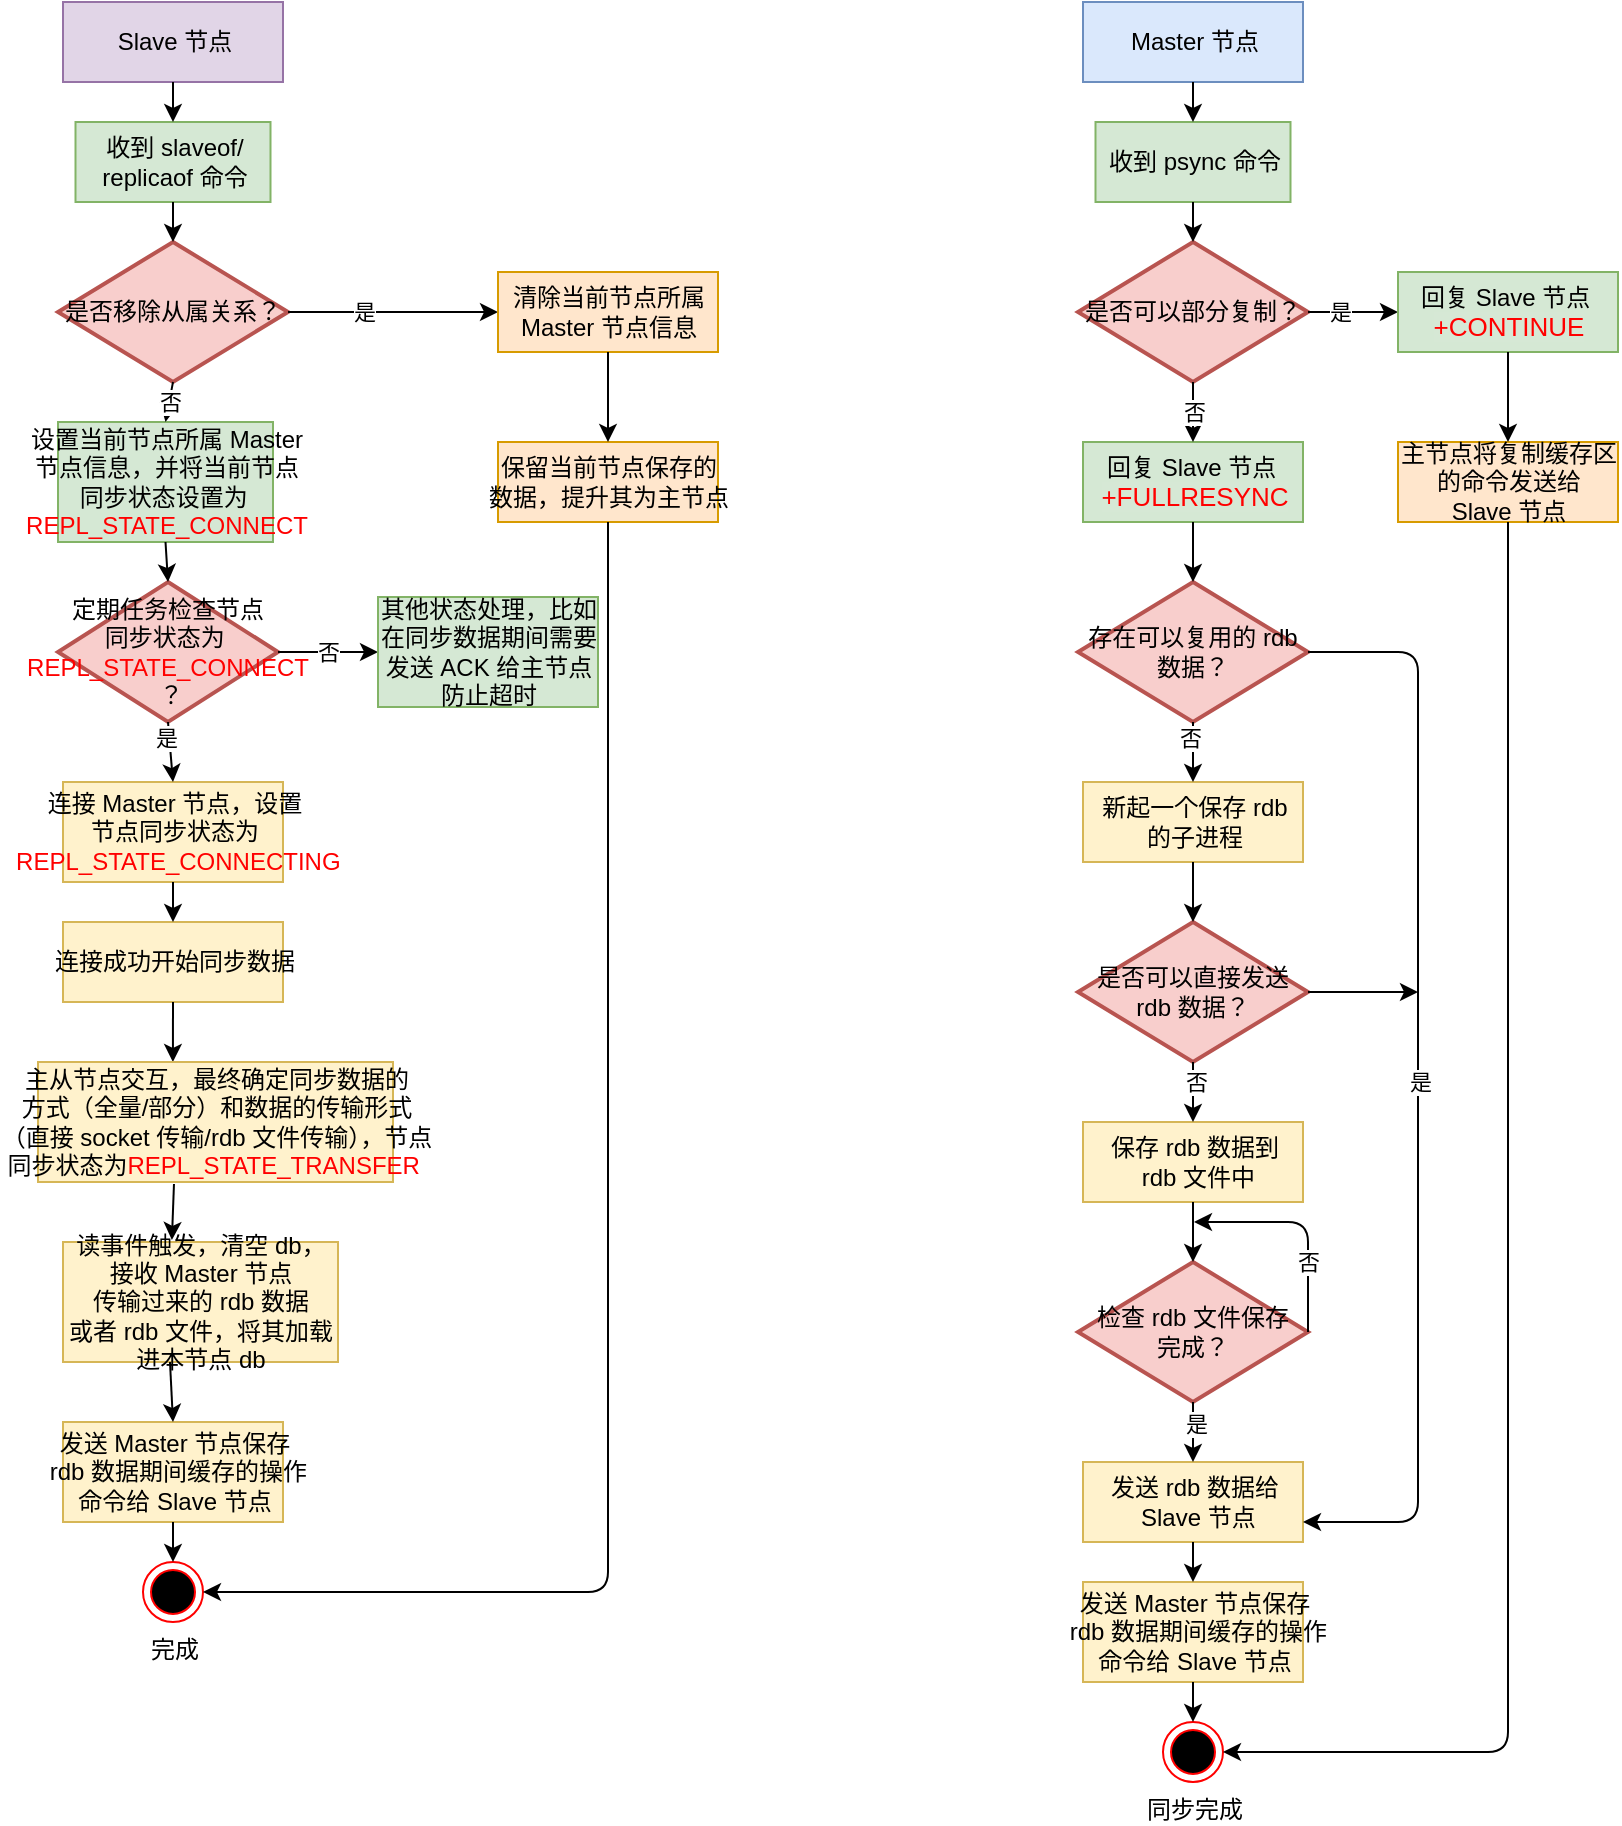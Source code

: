 <mxfile version="13.8.0" type="github">
  <diagram id="bPB9gVACm1g9YNJi8ssH" name="Page-1">
    <mxGraphModel dx="1426" dy="865" grid="1" gridSize="10" guides="1" tooltips="1" connect="1" arrows="1" fold="1" page="1" pageScale="1" pageWidth="827" pageHeight="1169" math="0" shadow="0">
      <root>
        <mxCell id="0" />
        <mxCell id="1" parent="0" />
        <mxCell id="ERM8Um1599G9D6jg8vVz-1" value="Master 节点" style="html=1;fillColor=#dae8fc;strokeColor=#6c8ebf;" parent="1" vertex="1">
          <mxGeometry x="552.5" y="40" width="110" height="40" as="geometry" />
        </mxCell>
        <mxCell id="ERM8Um1599G9D6jg8vVz-2" value="收到 psync 命令" style="html=1;fillColor=#d5e8d4;strokeColor=#82b366;" parent="1" vertex="1">
          <mxGeometry x="558.75" y="100" width="97.5" height="40" as="geometry" />
        </mxCell>
        <mxCell id="ERM8Um1599G9D6jg8vVz-3" value="" style="endArrow=classic;html=1;exitX=0.5;exitY=1;exitDx=0;exitDy=0;" parent="1" source="ERM8Um1599G9D6jg8vVz-1" target="ERM8Um1599G9D6jg8vVz-2" edge="1">
          <mxGeometry width="50" height="50" relative="1" as="geometry">
            <mxPoint x="692.5" y="370" as="sourcePoint" />
            <mxPoint x="742.5" y="320" as="targetPoint" />
          </mxGeometry>
        </mxCell>
        <mxCell id="ERM8Um1599G9D6jg8vVz-4" value="是否可以部分复制？" style="strokeWidth=2;html=1;shape=mxgraph.flowchart.decision;whiteSpace=wrap;fillColor=#f8cecc;strokeColor=#b85450;" parent="1" vertex="1">
          <mxGeometry x="550" y="160" width="115" height="70" as="geometry" />
        </mxCell>
        <mxCell id="ERM8Um1599G9D6jg8vVz-5" value="" style="endArrow=classic;html=1;exitX=0.5;exitY=1;exitDx=0;exitDy=0;entryX=0.5;entryY=0;entryDx=0;entryDy=0;entryPerimeter=0;" parent="1" source="ERM8Um1599G9D6jg8vVz-2" target="ERM8Um1599G9D6jg8vVz-4" edge="1">
          <mxGeometry width="50" height="50" relative="1" as="geometry">
            <mxPoint x="692.5" y="370" as="sourcePoint" />
            <mxPoint x="742.5" y="320" as="targetPoint" />
          </mxGeometry>
        </mxCell>
        <mxCell id="ERM8Um1599G9D6jg8vVz-6" value="回复 Slave 节点&amp;nbsp;&lt;br&gt;&lt;span style=&quot;color: rgb(255 , 0 , 0) ; font-size: 13px ; background-color: rgba(255 , 255 , 255 , 0.01)&quot;&gt;+FULLRESYNC&lt;/span&gt;" style="html=1;fillColor=#d5e8d4;strokeColor=#82b366;" parent="1" vertex="1">
          <mxGeometry x="552.5" y="260" width="110" height="40" as="geometry" />
        </mxCell>
        <mxCell id="ERM8Um1599G9D6jg8vVz-7" value="否" style="endArrow=classic;html=1;exitX=0.5;exitY=1;exitDx=0;exitDy=0;exitPerimeter=0;entryX=0.5;entryY=0;entryDx=0;entryDy=0;" parent="1" source="ERM8Um1599G9D6jg8vVz-4" target="ERM8Um1599G9D6jg8vVz-6" edge="1">
          <mxGeometry width="50" height="50" relative="1" as="geometry">
            <mxPoint x="692.5" y="370" as="sourcePoint" />
            <mxPoint x="742.5" y="320" as="targetPoint" />
          </mxGeometry>
        </mxCell>
        <mxCell id="ERM8Um1599G9D6jg8vVz-8" value="存在可以复用的 rdb 数据？" style="strokeWidth=2;html=1;shape=mxgraph.flowchart.decision;whiteSpace=wrap;fillColor=#f8cecc;strokeColor=#b85450;" parent="1" vertex="1">
          <mxGeometry x="550" y="330" width="115" height="70" as="geometry" />
        </mxCell>
        <mxCell id="ERM8Um1599G9D6jg8vVz-9" value="" style="endArrow=classic;html=1;exitX=0.5;exitY=1;exitDx=0;exitDy=0;entryX=0.5;entryY=0;entryDx=0;entryDy=0;entryPerimeter=0;" parent="1" source="ERM8Um1599G9D6jg8vVz-6" target="ERM8Um1599G9D6jg8vVz-8" edge="1">
          <mxGeometry width="50" height="50" relative="1" as="geometry">
            <mxPoint x="692.5" y="370" as="sourcePoint" />
            <mxPoint x="742.5" y="320" as="targetPoint" />
          </mxGeometry>
        </mxCell>
        <mxCell id="ERM8Um1599G9D6jg8vVz-10" value="新起一个保存 rdb &lt;br&gt;的子进程" style="html=1;fillColor=#fff2cc;strokeColor=#d6b656;" parent="1" vertex="1">
          <mxGeometry x="552.5" y="430" width="110" height="40" as="geometry" />
        </mxCell>
        <mxCell id="ERM8Um1599G9D6jg8vVz-11" value="" style="endArrow=classic;html=1;exitX=0.5;exitY=1;exitDx=0;exitDy=0;exitPerimeter=0;entryX=0.5;entryY=0;entryDx=0;entryDy=0;" parent="1" source="ERM8Um1599G9D6jg8vVz-8" target="ERM8Um1599G9D6jg8vVz-10" edge="1">
          <mxGeometry width="50" height="50" relative="1" as="geometry">
            <mxPoint x="692.5" y="460" as="sourcePoint" />
            <mxPoint x="742.5" y="410" as="targetPoint" />
          </mxGeometry>
        </mxCell>
        <mxCell id="ERM8Um1599G9D6jg8vVz-12" value="否" style="edgeLabel;html=1;align=center;verticalAlign=middle;resizable=0;points=[];" parent="ERM8Um1599G9D6jg8vVz-11" vertex="1" connectable="0">
          <mxGeometry x="-0.5" y="-2" relative="1" as="geometry">
            <mxPoint as="offset" />
          </mxGeometry>
        </mxCell>
        <mxCell id="ERM8Um1599G9D6jg8vVz-14" value="保存 rdb 数据到&lt;br&gt;&amp;nbsp;rdb 文件中" style="html=1;fillColor=#fff2cc;strokeColor=#d6b656;" parent="1" vertex="1">
          <mxGeometry x="552.5" y="600" width="110" height="40" as="geometry" />
        </mxCell>
        <mxCell id="ERM8Um1599G9D6jg8vVz-15" value="是否可以直接发送 rdb 数据？" style="strokeWidth=2;html=1;shape=mxgraph.flowchart.decision;whiteSpace=wrap;fillColor=#f8cecc;strokeColor=#b85450;" parent="1" vertex="1">
          <mxGeometry x="550" y="500" width="115" height="70" as="geometry" />
        </mxCell>
        <mxCell id="ERM8Um1599G9D6jg8vVz-16" value="" style="endArrow=classic;html=1;exitX=0.5;exitY=1;exitDx=0;exitDy=0;" parent="1" source="ERM8Um1599G9D6jg8vVz-10" target="ERM8Um1599G9D6jg8vVz-15" edge="1">
          <mxGeometry width="50" height="50" relative="1" as="geometry">
            <mxPoint x="692.5" y="550" as="sourcePoint" />
            <mxPoint x="742.5" y="500" as="targetPoint" />
          </mxGeometry>
        </mxCell>
        <mxCell id="ERM8Um1599G9D6jg8vVz-17" value="" style="endArrow=classic;html=1;exitX=0.5;exitY=1;exitDx=0;exitDy=0;exitPerimeter=0;entryX=0.5;entryY=0;entryDx=0;entryDy=0;" parent="1" source="ERM8Um1599G9D6jg8vVz-15" target="ERM8Um1599G9D6jg8vVz-14" edge="1">
          <mxGeometry width="50" height="50" relative="1" as="geometry">
            <mxPoint x="692.5" y="550" as="sourcePoint" />
            <mxPoint x="742.5" y="500" as="targetPoint" />
          </mxGeometry>
        </mxCell>
        <mxCell id="ERM8Um1599G9D6jg8vVz-18" value="否" style="edgeLabel;html=1;align=center;verticalAlign=middle;resizable=0;points=[];" parent="ERM8Um1599G9D6jg8vVz-17" vertex="1" connectable="0">
          <mxGeometry x="-0.363" y="1" relative="1" as="geometry">
            <mxPoint as="offset" />
          </mxGeometry>
        </mxCell>
        <mxCell id="ERM8Um1599G9D6jg8vVz-19" value="检查 rdb 文件保存&lt;br&gt;完成？" style="strokeWidth=2;html=1;shape=mxgraph.flowchart.decision;whiteSpace=wrap;fillColor=#f8cecc;strokeColor=#b85450;" parent="1" vertex="1">
          <mxGeometry x="550" y="670" width="115" height="70" as="geometry" />
        </mxCell>
        <mxCell id="ERM8Um1599G9D6jg8vVz-20" value="" style="endArrow=classic;html=1;exitX=0.5;exitY=1;exitDx=0;exitDy=0;entryX=0.5;entryY=0;entryDx=0;entryDy=0;entryPerimeter=0;" parent="1" source="ERM8Um1599G9D6jg8vVz-14" target="ERM8Um1599G9D6jg8vVz-19" edge="1">
          <mxGeometry width="50" height="50" relative="1" as="geometry">
            <mxPoint x="692.5" y="700" as="sourcePoint" />
            <mxPoint x="742.5" y="650" as="targetPoint" />
          </mxGeometry>
        </mxCell>
        <mxCell id="ERM8Um1599G9D6jg8vVz-22" value="发送 rdb 数据给&lt;br&gt;&amp;nbsp;Slave 节点" style="html=1;fillColor=#fff2cc;strokeColor=#d6b656;" parent="1" vertex="1">
          <mxGeometry x="552.5" y="770" width="110" height="40" as="geometry" />
        </mxCell>
        <mxCell id="ERM8Um1599G9D6jg8vVz-23" value="" style="endArrow=classic;html=1;exitX=0.5;exitY=1;exitDx=0;exitDy=0;exitPerimeter=0;" parent="1" source="ERM8Um1599G9D6jg8vVz-19" target="ERM8Um1599G9D6jg8vVz-22" edge="1">
          <mxGeometry width="50" height="50" relative="1" as="geometry">
            <mxPoint x="692.5" y="700" as="sourcePoint" />
            <mxPoint x="742.5" y="650" as="targetPoint" />
          </mxGeometry>
        </mxCell>
        <mxCell id="ERM8Um1599G9D6jg8vVz-24" value="是" style="edgeLabel;html=1;align=center;verticalAlign=middle;resizable=0;points=[];" parent="ERM8Um1599G9D6jg8vVz-23" vertex="1" connectable="0">
          <mxGeometry x="-0.28" y="1" relative="1" as="geometry">
            <mxPoint as="offset" />
          </mxGeometry>
        </mxCell>
        <mxCell id="ERM8Um1599G9D6jg8vVz-25" value="发送 Master 节点保存&lt;br&gt;&amp;nbsp;rdb 数据期间缓存的操作&lt;br&gt;命令给 Slave 节点" style="html=1;fillColor=#fff2cc;strokeColor=#d6b656;" parent="1" vertex="1">
          <mxGeometry x="552.5" y="830" width="110" height="50" as="geometry" />
        </mxCell>
        <mxCell id="ERM8Um1599G9D6jg8vVz-26" value="" style="endArrow=classic;html=1;exitX=0.5;exitY=1;exitDx=0;exitDy=0;entryX=0.5;entryY=0;entryDx=0;entryDy=0;" parent="1" source="ERM8Um1599G9D6jg8vVz-22" target="ERM8Um1599G9D6jg8vVz-25" edge="1">
          <mxGeometry width="50" height="50" relative="1" as="geometry">
            <mxPoint x="692.5" y="940" as="sourcePoint" />
            <mxPoint x="742.5" y="890" as="targetPoint" />
          </mxGeometry>
        </mxCell>
        <mxCell id="ERM8Um1599G9D6jg8vVz-27" value="&lt;br&gt;&lt;br&gt;&lt;br&gt;&lt;br&gt;同步完成" style="ellipse;html=1;shape=endState;fillColor=#000000;strokeColor=#ff0000;" parent="1" vertex="1">
          <mxGeometry x="592.5" y="900" width="30" height="30" as="geometry" />
        </mxCell>
        <mxCell id="ERM8Um1599G9D6jg8vVz-28" value="" style="endArrow=classic;html=1;exitX=0.5;exitY=1;exitDx=0;exitDy=0;entryX=0.5;entryY=0;entryDx=0;entryDy=0;" parent="1" source="ERM8Um1599G9D6jg8vVz-25" target="ERM8Um1599G9D6jg8vVz-27" edge="1">
          <mxGeometry width="50" height="50" relative="1" as="geometry">
            <mxPoint x="730" y="770" as="sourcePoint" />
            <mxPoint x="780" y="720" as="targetPoint" />
          </mxGeometry>
        </mxCell>
        <mxCell id="ERM8Um1599G9D6jg8vVz-29" value="" style="endArrow=classic;html=1;exitX=1;exitY=0.5;exitDx=0;exitDy=0;exitPerimeter=0;entryX=0;entryY=0.5;entryDx=0;entryDy=0;" parent="1" source="ERM8Um1599G9D6jg8vVz-4" target="ERM8Um1599G9D6jg8vVz-31" edge="1">
          <mxGeometry width="50" height="50" relative="1" as="geometry">
            <mxPoint x="730" y="450" as="sourcePoint" />
            <mxPoint x="710" y="195" as="targetPoint" />
          </mxGeometry>
        </mxCell>
        <mxCell id="ERM8Um1599G9D6jg8vVz-30" value="是" style="edgeLabel;html=1;align=center;verticalAlign=middle;resizable=0;points=[];" parent="ERM8Um1599G9D6jg8vVz-29" vertex="1" connectable="0">
          <mxGeometry x="-0.284" relative="1" as="geometry">
            <mxPoint as="offset" />
          </mxGeometry>
        </mxCell>
        <mxCell id="ERM8Um1599G9D6jg8vVz-31" value="回复 Slave 节点&amp;nbsp;&lt;br&gt;&lt;span style=&quot;color: rgb(255 , 0 , 0) ; font-size: 13px ; background-color: rgba(255 , 255 , 255 , 0.01)&quot;&gt;+CONTINUE&lt;/span&gt;" style="html=1;fillColor=#d5e8d4;strokeColor=#82b366;" parent="1" vertex="1">
          <mxGeometry x="710" y="175" width="110" height="40" as="geometry" />
        </mxCell>
        <mxCell id="ERM8Um1599G9D6jg8vVz-32" value="主节点将复制缓存区&lt;br&gt;的命令发送给&lt;br&gt;&amp;nbsp;Slave 节点&amp;nbsp;" style="html=1;fillColor=#ffe6cc;strokeColor=#d79b00;" parent="1" vertex="1">
          <mxGeometry x="710" y="260" width="110" height="40" as="geometry" />
        </mxCell>
        <mxCell id="ERM8Um1599G9D6jg8vVz-33" value="" style="endArrow=classic;html=1;exitX=0.5;exitY=1;exitDx=0;exitDy=0;entryX=0.5;entryY=0;entryDx=0;entryDy=0;" parent="1" source="ERM8Um1599G9D6jg8vVz-31" target="ERM8Um1599G9D6jg8vVz-32" edge="1">
          <mxGeometry width="50" height="50" relative="1" as="geometry">
            <mxPoint x="730" y="450" as="sourcePoint" />
            <mxPoint x="780" y="400" as="targetPoint" />
          </mxGeometry>
        </mxCell>
        <mxCell id="ERM8Um1599G9D6jg8vVz-34" value="" style="endArrow=classic;html=1;exitX=1;exitY=0.5;exitDx=0;exitDy=0;exitPerimeter=0;entryX=1;entryY=0.75;entryDx=0;entryDy=0;" parent="1" source="ERM8Um1599G9D6jg8vVz-8" target="ERM8Um1599G9D6jg8vVz-22" edge="1">
          <mxGeometry width="50" height="50" relative="1" as="geometry">
            <mxPoint x="690" y="490" as="sourcePoint" />
            <mxPoint x="740" y="440" as="targetPoint" />
            <Array as="points">
              <mxPoint x="720" y="365" />
              <mxPoint x="720" y="800" />
            </Array>
          </mxGeometry>
        </mxCell>
        <mxCell id="ERM8Um1599G9D6jg8vVz-35" value="是" style="edgeLabel;html=1;align=center;verticalAlign=middle;resizable=0;points=[];" parent="ERM8Um1599G9D6jg8vVz-34" vertex="1" connectable="0">
          <mxGeometry x="-0.299" y="1" relative="1" as="geometry">
            <mxPoint y="78" as="offset" />
          </mxGeometry>
        </mxCell>
        <mxCell id="ERM8Um1599G9D6jg8vVz-37" value="否" style="endArrow=classic;html=1;exitX=1;exitY=0.5;exitDx=0;exitDy=0;exitPerimeter=0;" parent="1" source="ERM8Um1599G9D6jg8vVz-19" edge="1">
          <mxGeometry x="-0.375" width="50" height="50" relative="1" as="geometry">
            <mxPoint x="690" y="640" as="sourcePoint" />
            <mxPoint x="608" y="650" as="targetPoint" />
            <Array as="points">
              <mxPoint x="665" y="650" />
            </Array>
            <mxPoint as="offset" />
          </mxGeometry>
        </mxCell>
        <mxCell id="ERM8Um1599G9D6jg8vVz-38" value="" style="endArrow=classic;html=1;exitX=0.5;exitY=1;exitDx=0;exitDy=0;entryX=1;entryY=0.5;entryDx=0;entryDy=0;" parent="1" source="ERM8Um1599G9D6jg8vVz-32" target="ERM8Um1599G9D6jg8vVz-27" edge="1">
          <mxGeometry width="50" height="50" relative="1" as="geometry">
            <mxPoint x="860" y="380" as="sourcePoint" />
            <mxPoint x="910" y="330" as="targetPoint" />
            <Array as="points">
              <mxPoint x="765" y="915" />
            </Array>
          </mxGeometry>
        </mxCell>
        <mxCell id="ERM8Um1599G9D6jg8vVz-39" value="" style="endArrow=classic;html=1;exitX=1;exitY=0.5;exitDx=0;exitDy=0;exitPerimeter=0;" parent="1" source="ERM8Um1599G9D6jg8vVz-15" edge="1">
          <mxGeometry width="50" height="50" relative="1" as="geometry">
            <mxPoint x="690" y="620" as="sourcePoint" />
            <mxPoint x="720" y="535" as="targetPoint" />
          </mxGeometry>
        </mxCell>
        <mxCell id="aBZM7wwCSSrQBbkWmODg-2" value="Slave 节点" style="html=1;fillColor=#e1d5e7;strokeColor=#9673a6;" vertex="1" parent="1">
          <mxGeometry x="42.5" y="40" width="110" height="40" as="geometry" />
        </mxCell>
        <mxCell id="aBZM7wwCSSrQBbkWmODg-3" value="收到 slaveof/&lt;br&gt;replicaof&amp;nbsp;命令" style="html=1;fillColor=#d5e8d4;strokeColor=#82b366;" vertex="1" parent="1">
          <mxGeometry x="48.75" y="100" width="97.5" height="40" as="geometry" />
        </mxCell>
        <mxCell id="aBZM7wwCSSrQBbkWmODg-4" value="" style="endArrow=classic;html=1;exitX=0.5;exitY=1;exitDx=0;exitDy=0;" edge="1" parent="1" source="aBZM7wwCSSrQBbkWmODg-2" target="aBZM7wwCSSrQBbkWmODg-3">
          <mxGeometry width="50" height="50" relative="1" as="geometry">
            <mxPoint x="182.5" y="370" as="sourcePoint" />
            <mxPoint x="232.5" y="320" as="targetPoint" />
          </mxGeometry>
        </mxCell>
        <mxCell id="aBZM7wwCSSrQBbkWmODg-5" value="是否移除从属关系？" style="strokeWidth=2;html=1;shape=mxgraph.flowchart.decision;whiteSpace=wrap;fillColor=#f8cecc;strokeColor=#b85450;" vertex="1" parent="1">
          <mxGeometry x="40" y="160" width="115" height="70" as="geometry" />
        </mxCell>
        <mxCell id="aBZM7wwCSSrQBbkWmODg-6" value="" style="endArrow=classic;html=1;exitX=0.5;exitY=1;exitDx=0;exitDy=0;entryX=0.5;entryY=0;entryDx=0;entryDy=0;entryPerimeter=0;" edge="1" parent="1" source="aBZM7wwCSSrQBbkWmODg-3" target="aBZM7wwCSSrQBbkWmODg-5">
          <mxGeometry width="50" height="50" relative="1" as="geometry">
            <mxPoint x="182.5" y="370" as="sourcePoint" />
            <mxPoint x="232.5" y="320" as="targetPoint" />
          </mxGeometry>
        </mxCell>
        <mxCell id="aBZM7wwCSSrQBbkWmODg-7" value="设置当前节点所属 Master &lt;br&gt;节点信息，并将当前节点&lt;br&gt;同步状态设置为&amp;nbsp;&lt;br&gt;&lt;font color=&quot;#ff0000&quot;&gt;REPL_STATE_CONNECT&lt;/font&gt;" style="html=1;fillColor=#d5e8d4;strokeColor=#82b366;" vertex="1" parent="1">
          <mxGeometry x="40" y="250" width="107.5" height="60" as="geometry" />
        </mxCell>
        <mxCell id="aBZM7wwCSSrQBbkWmODg-8" value="否" style="endArrow=classic;html=1;exitX=0.5;exitY=1;exitDx=0;exitDy=0;exitPerimeter=0;entryX=0.5;entryY=0;entryDx=0;entryDy=0;" edge="1" parent="1" source="aBZM7wwCSSrQBbkWmODg-5" target="aBZM7wwCSSrQBbkWmODg-7">
          <mxGeometry width="50" height="50" relative="1" as="geometry">
            <mxPoint x="182.5" y="370" as="sourcePoint" />
            <mxPoint x="232.5" y="320" as="targetPoint" />
          </mxGeometry>
        </mxCell>
        <mxCell id="aBZM7wwCSSrQBbkWmODg-9" value="定期任务检查节点&lt;br&gt;同步状态为&amp;nbsp;&lt;br&gt;&lt;span style=&quot;color: rgb(255 , 0 , 0)&quot;&gt;REPL_STATE_CONNECT&lt;/span&gt;&lt;br&gt;&amp;nbsp;？" style="strokeWidth=2;html=1;shape=mxgraph.flowchart.decision;whiteSpace=wrap;fillColor=#f8cecc;strokeColor=#b85450;" vertex="1" parent="1">
          <mxGeometry x="40" y="330" width="110" height="70" as="geometry" />
        </mxCell>
        <mxCell id="aBZM7wwCSSrQBbkWmODg-10" value="" style="endArrow=classic;html=1;exitX=0.5;exitY=1;exitDx=0;exitDy=0;entryX=0.5;entryY=0;entryDx=0;entryDy=0;entryPerimeter=0;" edge="1" parent="1" source="aBZM7wwCSSrQBbkWmODg-7" target="aBZM7wwCSSrQBbkWmODg-9">
          <mxGeometry width="50" height="50" relative="1" as="geometry">
            <mxPoint x="182.5" y="370" as="sourcePoint" />
            <mxPoint x="232.5" y="320" as="targetPoint" />
          </mxGeometry>
        </mxCell>
        <mxCell id="aBZM7wwCSSrQBbkWmODg-11" value="连接 Master 节点，设置&lt;br&gt;节点同步状态为&lt;br&gt;&amp;nbsp;&lt;font color=&quot;#ff0000&quot;&gt;REPL_STATE_CONNECTING&lt;/font&gt;" style="html=1;fillColor=#fff2cc;strokeColor=#d6b656;" vertex="1" parent="1">
          <mxGeometry x="42.5" y="430" width="110" height="50" as="geometry" />
        </mxCell>
        <mxCell id="aBZM7wwCSSrQBbkWmODg-12" value="" style="endArrow=classic;html=1;exitX=0.5;exitY=1;exitDx=0;exitDy=0;exitPerimeter=0;entryX=0.5;entryY=0;entryDx=0;entryDy=0;" edge="1" parent="1" source="aBZM7wwCSSrQBbkWmODg-9" target="aBZM7wwCSSrQBbkWmODg-11">
          <mxGeometry width="50" height="50" relative="1" as="geometry">
            <mxPoint x="182.5" y="460" as="sourcePoint" />
            <mxPoint x="232.5" y="410" as="targetPoint" />
          </mxGeometry>
        </mxCell>
        <mxCell id="aBZM7wwCSSrQBbkWmODg-13" value="是" style="edgeLabel;html=1;align=center;verticalAlign=middle;resizable=0;points=[];" vertex="1" connectable="0" parent="aBZM7wwCSSrQBbkWmODg-12">
          <mxGeometry x="-0.5" y="-2" relative="1" as="geometry">
            <mxPoint as="offset" />
          </mxGeometry>
        </mxCell>
        <mxCell id="aBZM7wwCSSrQBbkWmODg-14" value="连接成功开始同步数据" style="html=1;fillColor=#fff2cc;strokeColor=#d6b656;" vertex="1" parent="1">
          <mxGeometry x="42.5" y="500" width="110" height="40" as="geometry" />
        </mxCell>
        <mxCell id="aBZM7wwCSSrQBbkWmODg-16" value="" style="endArrow=classic;html=1;exitX=0.5;exitY=1;exitDx=0;exitDy=0;entryX=0.5;entryY=0;entryDx=0;entryDy=0;" edge="1" parent="1" source="aBZM7wwCSSrQBbkWmODg-11" target="aBZM7wwCSSrQBbkWmODg-14">
          <mxGeometry width="50" height="50" relative="1" as="geometry">
            <mxPoint x="182.5" y="550" as="sourcePoint" />
            <mxPoint x="97.5" y="500" as="targetPoint" />
          </mxGeometry>
        </mxCell>
        <mxCell id="aBZM7wwCSSrQBbkWmODg-20" value="" style="endArrow=classic;html=1;exitX=0.5;exitY=1;exitDx=0;exitDy=0;entryX=0.38;entryY=0;entryDx=0;entryDy=0;entryPerimeter=0;" edge="1" parent="1" source="aBZM7wwCSSrQBbkWmODg-14" target="aBZM7wwCSSrQBbkWmODg-41">
          <mxGeometry width="50" height="50" relative="1" as="geometry">
            <mxPoint x="182.5" y="700" as="sourcePoint" />
            <mxPoint x="98" y="570" as="targetPoint" />
          </mxGeometry>
        </mxCell>
        <mxCell id="aBZM7wwCSSrQBbkWmODg-21" value="读事件触发，清空 db，&lt;br&gt;接收 Master 节点&lt;br&gt;传输过来的 rdb 数据&lt;br&gt;或者 rdb 文件，将其加载&lt;br&gt;进本节点 db" style="html=1;fillColor=#fff2cc;strokeColor=#d6b656;" vertex="1" parent="1">
          <mxGeometry x="42.5" y="660" width="137.5" height="60" as="geometry" />
        </mxCell>
        <mxCell id="aBZM7wwCSSrQBbkWmODg-24" value="发送 Master 节点保存&lt;br&gt;&amp;nbsp;rdb 数据期间缓存的操作&lt;br&gt;命令给 Slave 节点" style="html=1;fillColor=#fff2cc;strokeColor=#d6b656;" vertex="1" parent="1">
          <mxGeometry x="42.5" y="750" width="110" height="50" as="geometry" />
        </mxCell>
        <mxCell id="aBZM7wwCSSrQBbkWmODg-25" value="" style="endArrow=classic;html=1;exitX=0.389;exitY=1;exitDx=0;exitDy=0;entryX=0.5;entryY=0;entryDx=0;entryDy=0;exitPerimeter=0;" edge="1" parent="1" source="aBZM7wwCSSrQBbkWmODg-21" target="aBZM7wwCSSrQBbkWmODg-24">
          <mxGeometry width="50" height="50" relative="1" as="geometry">
            <mxPoint x="182.5" y="940" as="sourcePoint" />
            <mxPoint x="232.5" y="890" as="targetPoint" />
          </mxGeometry>
        </mxCell>
        <mxCell id="aBZM7wwCSSrQBbkWmODg-26" value="&lt;br&gt;&lt;br&gt;&lt;br&gt;&lt;br&gt;完成" style="ellipse;html=1;shape=endState;fillColor=#000000;strokeColor=#ff0000;" vertex="1" parent="1">
          <mxGeometry x="82.5" y="820" width="30" height="30" as="geometry" />
        </mxCell>
        <mxCell id="aBZM7wwCSSrQBbkWmODg-27" value="" style="endArrow=classic;html=1;exitX=0.5;exitY=1;exitDx=0;exitDy=0;entryX=0.5;entryY=0;entryDx=0;entryDy=0;" edge="1" parent="1" source="aBZM7wwCSSrQBbkWmODg-24" target="aBZM7wwCSSrQBbkWmODg-26">
          <mxGeometry width="50" height="50" relative="1" as="geometry">
            <mxPoint x="220" y="770" as="sourcePoint" />
            <mxPoint x="270" y="720" as="targetPoint" />
          </mxGeometry>
        </mxCell>
        <mxCell id="aBZM7wwCSSrQBbkWmODg-28" value="" style="endArrow=classic;html=1;exitX=1;exitY=0.5;exitDx=0;exitDy=0;exitPerimeter=0;entryX=0;entryY=0.5;entryDx=0;entryDy=0;" edge="1" parent="1" source="aBZM7wwCSSrQBbkWmODg-5" target="aBZM7wwCSSrQBbkWmODg-30">
          <mxGeometry width="50" height="50" relative="1" as="geometry">
            <mxPoint x="220" y="450" as="sourcePoint" />
            <mxPoint x="200" y="195" as="targetPoint" />
          </mxGeometry>
        </mxCell>
        <mxCell id="aBZM7wwCSSrQBbkWmODg-29" value="是" style="edgeLabel;html=1;align=center;verticalAlign=middle;resizable=0;points=[];" vertex="1" connectable="0" parent="aBZM7wwCSSrQBbkWmODg-28">
          <mxGeometry x="-0.284" relative="1" as="geometry">
            <mxPoint as="offset" />
          </mxGeometry>
        </mxCell>
        <mxCell id="aBZM7wwCSSrQBbkWmODg-30" value="清除当前节点所属&lt;br&gt;&amp;nbsp;Master 节点信息&amp;nbsp;" style="html=1;fillColor=#ffe6cc;strokeColor=#d79b00;" vertex="1" parent="1">
          <mxGeometry x="260" y="175" width="110" height="40" as="geometry" />
        </mxCell>
        <mxCell id="aBZM7wwCSSrQBbkWmODg-31" value="保留当前节点保存的&lt;br&gt;数据，提升其为主节点" style="html=1;fillColor=#ffe6cc;strokeColor=#d79b00;" vertex="1" parent="1">
          <mxGeometry x="260" y="260" width="110" height="40" as="geometry" />
        </mxCell>
        <mxCell id="aBZM7wwCSSrQBbkWmODg-32" value="" style="endArrow=classic;html=1;exitX=0.5;exitY=1;exitDx=0;exitDy=0;entryX=0.5;entryY=0;entryDx=0;entryDy=0;" edge="1" parent="1" source="aBZM7wwCSSrQBbkWmODg-30" target="aBZM7wwCSSrQBbkWmODg-31">
          <mxGeometry width="50" height="50" relative="1" as="geometry">
            <mxPoint x="280" y="450" as="sourcePoint" />
            <mxPoint x="330" y="400" as="targetPoint" />
          </mxGeometry>
        </mxCell>
        <mxCell id="aBZM7wwCSSrQBbkWmODg-36" value="" style="endArrow=classic;html=1;exitX=0.5;exitY=1;exitDx=0;exitDy=0;entryX=1;entryY=0.5;entryDx=0;entryDy=0;" edge="1" parent="1" source="aBZM7wwCSSrQBbkWmODg-31" target="aBZM7wwCSSrQBbkWmODg-26">
          <mxGeometry width="50" height="50" relative="1" as="geometry">
            <mxPoint x="350" y="380" as="sourcePoint" />
            <mxPoint x="400" y="330" as="targetPoint" />
            <Array as="points">
              <mxPoint x="315" y="835" />
            </Array>
          </mxGeometry>
        </mxCell>
        <mxCell id="aBZM7wwCSSrQBbkWmODg-39" value="否" style="endArrow=classic;html=1;exitX=1;exitY=0.5;exitDx=0;exitDy=0;exitPerimeter=0;entryX=0;entryY=0.5;entryDx=0;entryDy=0;" edge="1" parent="1" source="aBZM7wwCSSrQBbkWmODg-9" target="aBZM7wwCSSrQBbkWmODg-40">
          <mxGeometry width="50" height="50" relative="1" as="geometry">
            <mxPoint x="420" y="390" as="sourcePoint" />
            <mxPoint x="210" y="365" as="targetPoint" />
          </mxGeometry>
        </mxCell>
        <mxCell id="aBZM7wwCSSrQBbkWmODg-40" value="其他状态处理，比如&lt;br&gt;在同步数据期间需要&lt;br&gt;发送 ACK&amp;nbsp;给主节点&lt;br&gt;防止超时" style="html=1;fillColor=#d5e8d4;strokeColor=#82b366;" vertex="1" parent="1">
          <mxGeometry x="200" y="337.5" width="110" height="55" as="geometry" />
        </mxCell>
        <mxCell id="aBZM7wwCSSrQBbkWmODg-41" value="主从节点交互，最终确定同步数据的&lt;br&gt;方式（全量/部分）和数据的传输形式&lt;br&gt;（直接 socket 传输/rdb 文件传输），节点&lt;br&gt;同步状态为&lt;font color=&quot;#ff0000&quot;&gt;REPL_STATE_TRANSFER&lt;/font&gt;&amp;nbsp;" style="html=1;fillColor=#fff2cc;strokeColor=#d6b656;" vertex="1" parent="1">
          <mxGeometry x="30" y="570" width="177.5" height="60" as="geometry" />
        </mxCell>
        <mxCell id="aBZM7wwCSSrQBbkWmODg-42" value="" style="endArrow=classic;html=1;exitX=0.383;exitY=1.017;exitDx=0;exitDy=0;exitPerimeter=0;entryX=0.396;entryY=-0.017;entryDx=0;entryDy=0;entryPerimeter=0;" edge="1" parent="1" source="aBZM7wwCSSrQBbkWmODg-41" target="aBZM7wwCSSrQBbkWmODg-21">
          <mxGeometry width="50" height="50" relative="1" as="geometry">
            <mxPoint x="250" y="550" as="sourcePoint" />
            <mxPoint x="300" y="500" as="targetPoint" />
          </mxGeometry>
        </mxCell>
      </root>
    </mxGraphModel>
  </diagram>
</mxfile>
